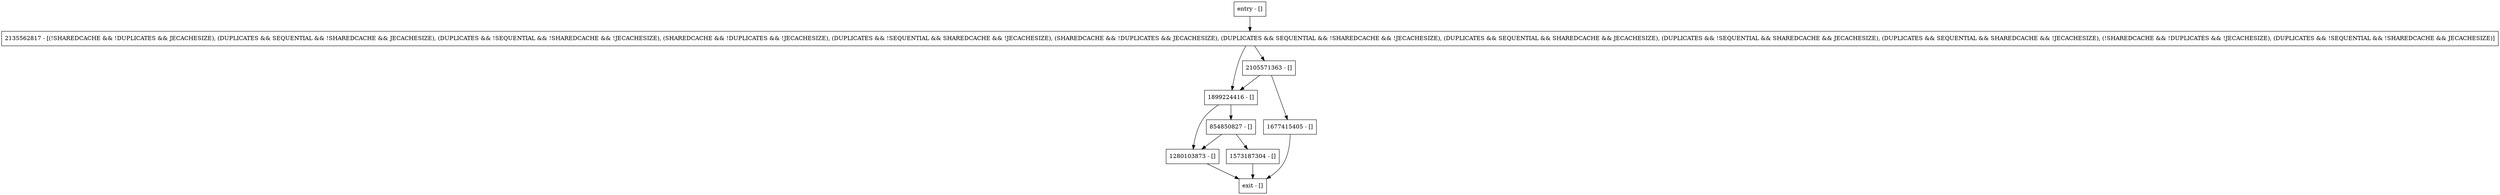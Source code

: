 digraph setParent {
node [shape=record];
entry [label="entry - []"];
exit [label="exit - []"];
1573187304 [label="1573187304 - []"];
1899224416 [label="1899224416 - []"];
2135562817 [label="2135562817 - [(!SHAREDCACHE && !DUPLICATES && JECACHESIZE), (DUPLICATES && SEQUENTIAL && !SHAREDCACHE && JECACHESIZE), (DUPLICATES && !SEQUENTIAL && !SHAREDCACHE && !JECACHESIZE), (SHAREDCACHE && !DUPLICATES && !JECACHESIZE), (DUPLICATES && !SEQUENTIAL && SHAREDCACHE && !JECACHESIZE), (SHAREDCACHE && !DUPLICATES && JECACHESIZE), (DUPLICATES && SEQUENTIAL && !SHAREDCACHE && !JECACHESIZE), (DUPLICATES && SEQUENTIAL && SHAREDCACHE && JECACHESIZE), (DUPLICATES && !SEQUENTIAL && SHAREDCACHE && JECACHESIZE), (DUPLICATES && SEQUENTIAL && SHAREDCACHE && !JECACHESIZE), (!SHAREDCACHE && !DUPLICATES && !JECACHESIZE), (DUPLICATES && !SEQUENTIAL && !SHAREDCACHE && JECACHESIZE)]"];
2105571363 [label="2105571363 - []"];
1677415405 [label="1677415405 - []"];
1280103873 [label="1280103873 - []"];
854850827 [label="854850827 - []"];
entry;
exit;
entry -> 2135562817;
1573187304 -> exit;
1899224416 -> 1280103873;
1899224416 -> 854850827;
2135562817 -> 1899224416;
2135562817 -> 2105571363;
2105571363 -> 1899224416;
2105571363 -> 1677415405;
1677415405 -> exit;
1280103873 -> exit;
854850827 -> 1573187304;
854850827 -> 1280103873;
}
